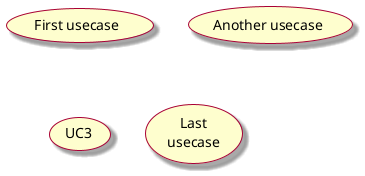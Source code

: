@startuml

skin rose

(First usecase)
(Another usecase) as (UC2)
usecase UC3
usecase (Last\nusecase) as UC4

@enduml

